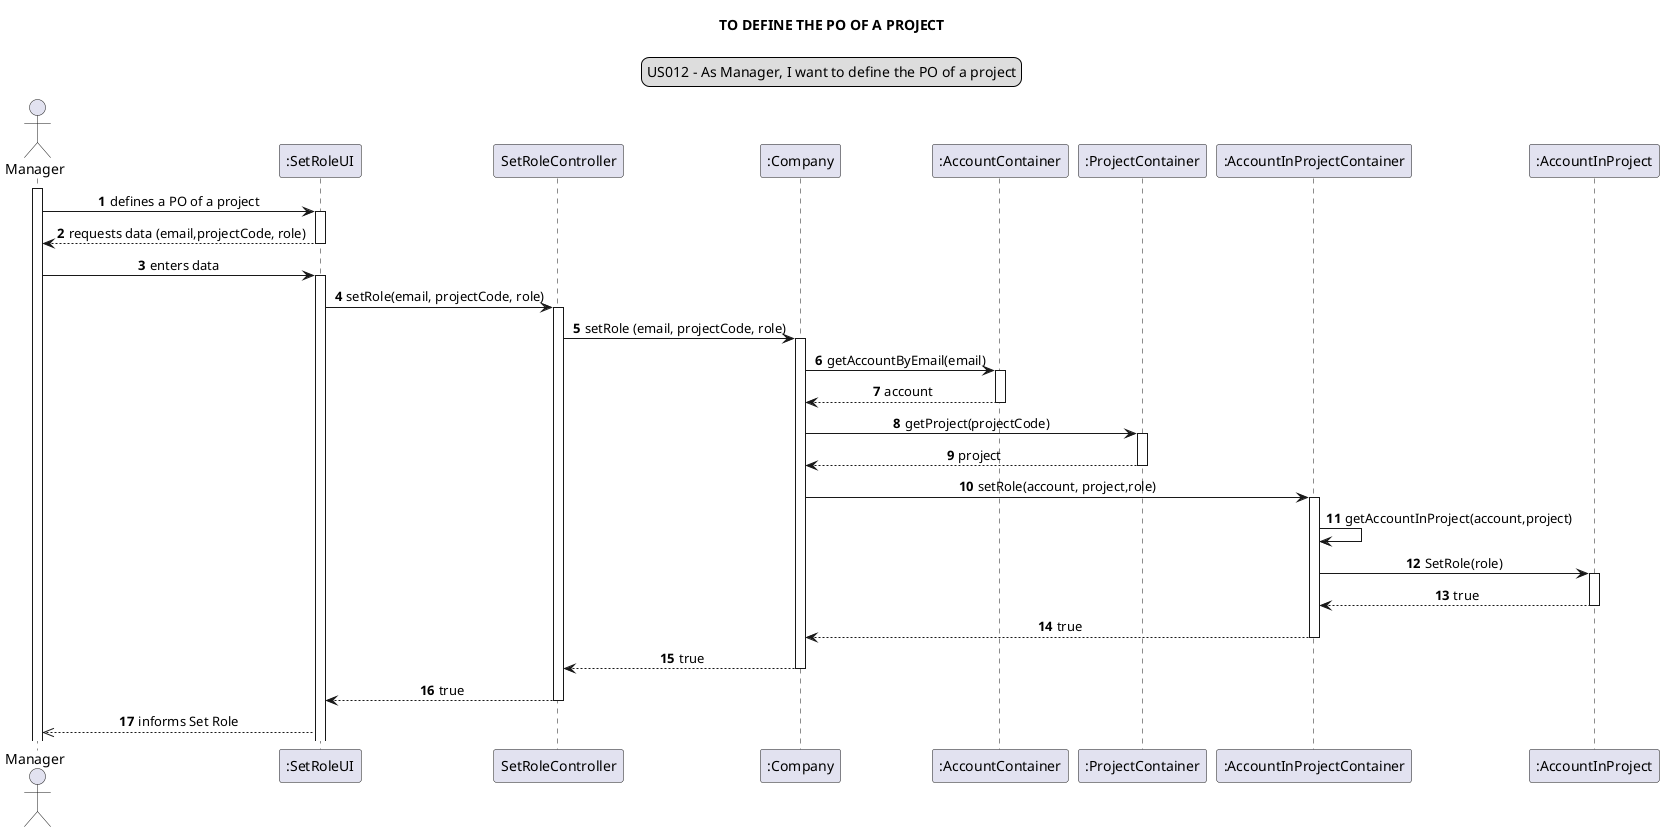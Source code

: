 @startuml
'https://plantuml.com/class-diagram
skinparam sequenceMessageAlign center
title TO DEFINE THE PO OF A PROJECT
legend top
US012 - As Manager, I want to define the PO of a project
end legend
autonumber

actor Manager
participant ":SetRoleUI" as ui
participant "SetRoleController" as controller
participant ":Company" as company
participant ":AccountContainer" as acccontainer
participant ":ProjectContainer" as pcontainer
participant ":AccountInProjectContainer" as accinprojcont
participant ":AccountInProject" as accinproj

activate Manager
Manager -> ui:  defines a PO of a project
activate ui
Manager <-- ui:  requests data (email,projectCode, role)
deactivate ui
Manager -> ui:  enters data
activate ui
ui -> controller: setRole(email, projectCode, role)
activate controller
controller -> company: setRole (email, projectCode, role)
activate company
company -> acccontainer: getAccountByEmail(email)
activate acccontainer
company <-- acccontainer: account
deactivate acccontainer
company -> pcontainer: getProject(projectCode)
activate pcontainer
company <-- pcontainer: project
deactivate pcontainer
company -> accinprojcont: setRole(account, project,role)
activate accinprojcont
accinprojcont -> accinprojcont : getAccountInProject(account,project)
accinprojcont -> accinproj: SetRole(role)
activate accinproj
accinproj --> accinprojcont: true

deactivate accinproj
accinprojcont --> company: true
deactivate accinprojcont
company --> controller : true
deactivate company
controller --> ui: true
deactivate controller
ui -->> Manager: informs Set Role


@enduml


